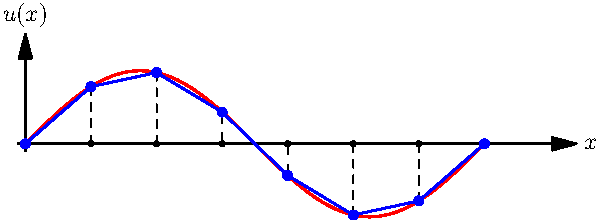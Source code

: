 
import graph;

size(300,300);

real xmin = 0.0;
real xmax = 2*pi;
real ymax = 1.5;
pen axis  = linewidth(0.8);
draw(Label("$x$",EndPoint), (-0.1,0)--(1.2*xmax,0), axis, Arrow);
draw(Label("$u(x)$",EndPoint), (0,-0.1)--(0,ymax), axis, Arrow);

real u0(real x){
   return sin(x);
}

int np=200;
real dx = (xmax-xmin)/(np-1);
path u;

pen cur = linewidth(1.2) + red;
draw(graph(u0,xmin,xmax),cur);

guide us;
int ns = 8;
real dx = (xmax - xmin)/(ns-1);

for(int i=0; i<ns; ++i){
   real x = xmin + i*dx;
   real y = u0(x);
   us = us--(x,y);
   draw((x,0)--(x,y), dashed);
   dot((x,0));
}

pen cir = linewidth(5) + blue;
pen cir2= linewidth(1) + blue;
dot(us, cir);
draw(us,cir2);
